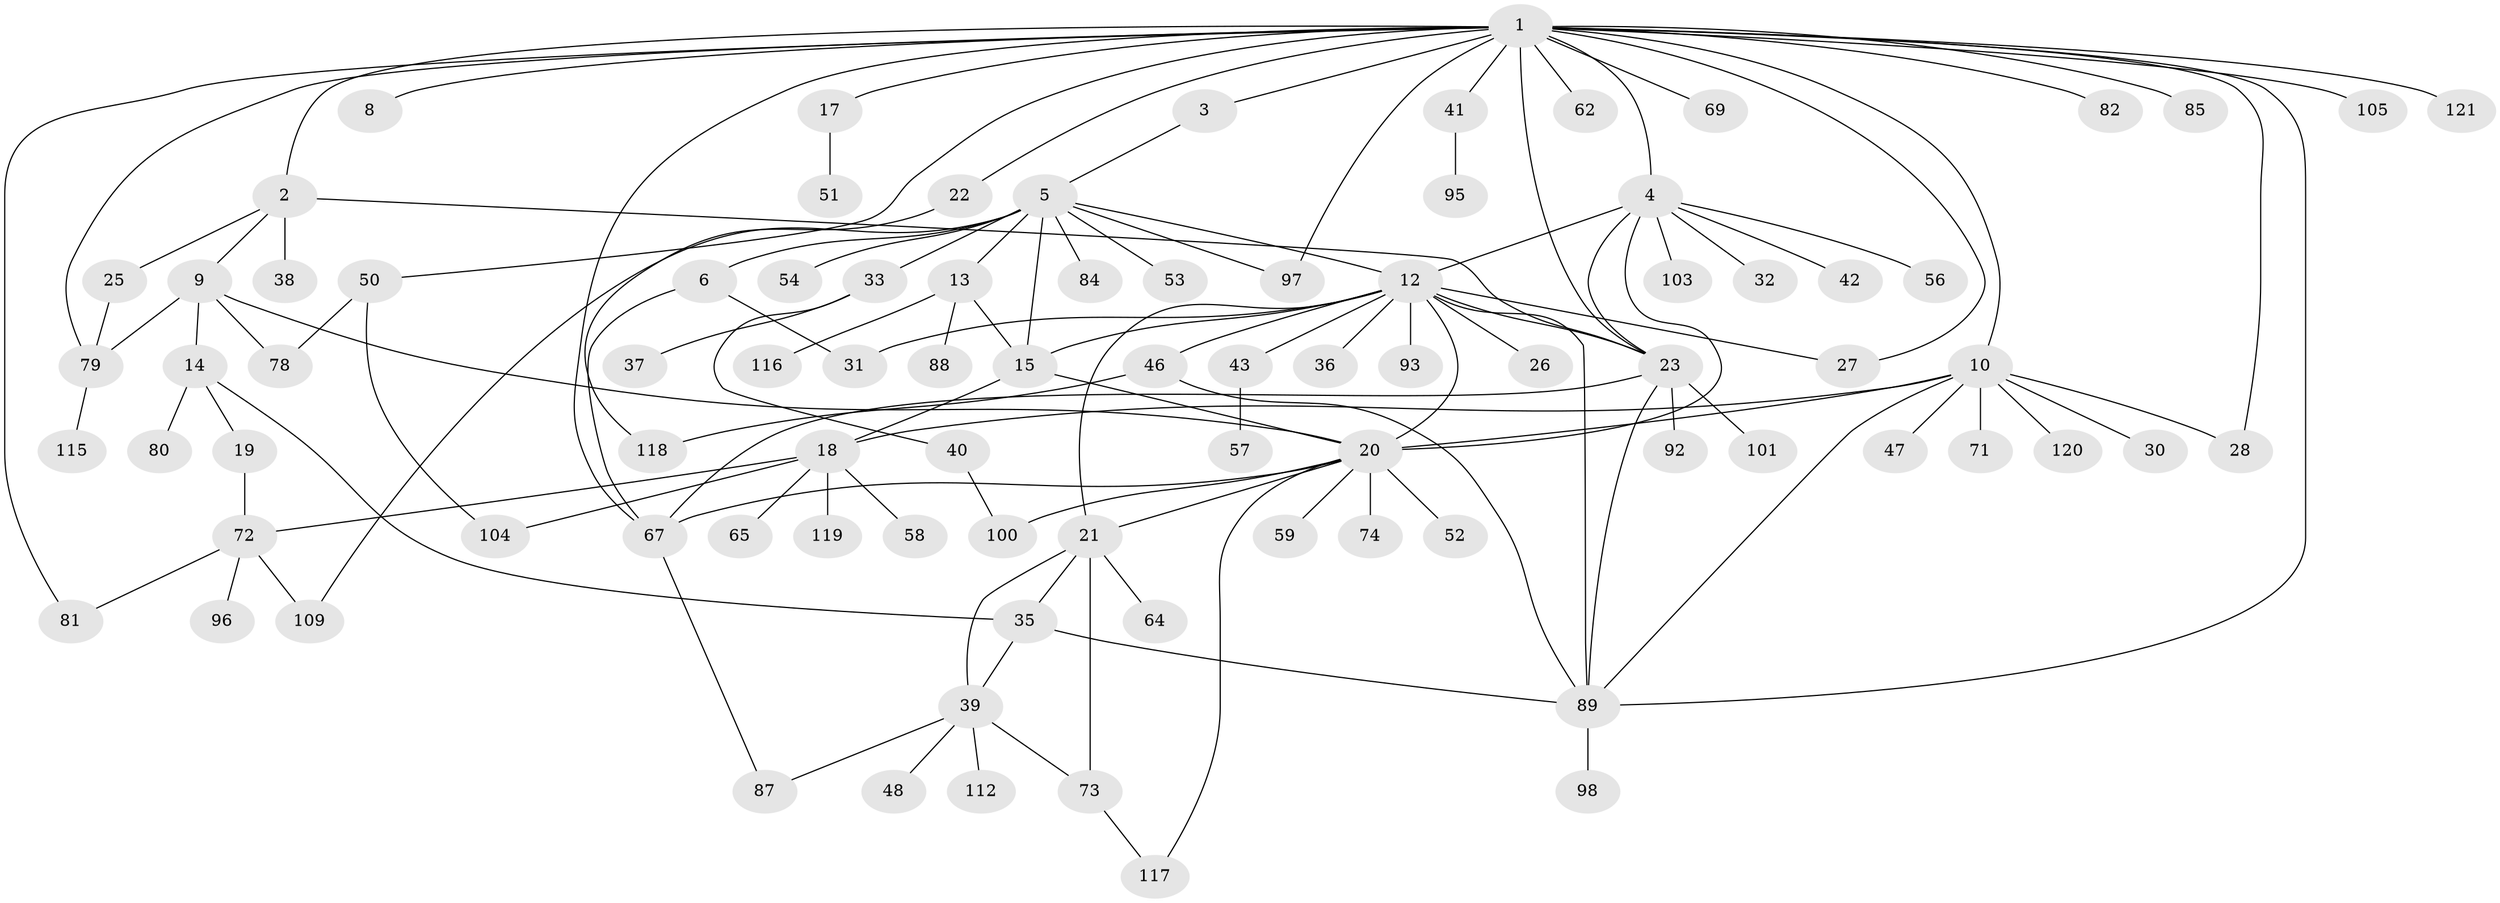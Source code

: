 // Generated by graph-tools (version 1.1) at 2025/51/02/27/25 19:51:53]
// undirected, 88 vertices, 125 edges
graph export_dot {
graph [start="1"]
  node [color=gray90,style=filled];
  1 [super="+7"];
  2 [super="+49"];
  3 [super="+106"];
  4 [super="+111"];
  5 [super="+11"];
  6 [super="+16"];
  8;
  9 [super="+29"];
  10 [super="+76"];
  12 [super="+60"];
  13 [super="+99"];
  14 [super="+113"];
  15 [super="+63"];
  17;
  18 [super="+55"];
  19;
  20 [super="+24"];
  21 [super="+34"];
  22 [super="+86"];
  23 [super="+61"];
  25 [super="+70"];
  26;
  27 [super="+66"];
  28;
  30 [super="+107"];
  31 [super="+45"];
  32;
  33;
  35 [super="+44"];
  36;
  37;
  38;
  39 [super="+94"];
  40 [super="+77"];
  41;
  42 [super="+68"];
  43;
  46 [super="+75"];
  47;
  48;
  50;
  51;
  52;
  53;
  54;
  56;
  57;
  58;
  59;
  62;
  64;
  65 [super="+114"];
  67 [super="+91"];
  69 [super="+90"];
  71;
  72 [super="+83"];
  73;
  74;
  78 [super="+102"];
  79;
  80;
  81;
  82;
  84;
  85;
  87;
  88;
  89 [super="+108"];
  92;
  93;
  95;
  96 [super="+110"];
  97;
  98;
  100;
  101;
  103;
  104;
  105;
  109;
  112;
  115;
  116;
  117;
  118;
  119;
  120;
  121;
  1 -- 2;
  1 -- 3;
  1 -- 4;
  1 -- 8;
  1 -- 22;
  1 -- 28;
  1 -- 41;
  1 -- 50;
  1 -- 62;
  1 -- 69;
  1 -- 79;
  1 -- 81;
  1 -- 85;
  1 -- 89;
  1 -- 97;
  1 -- 105;
  1 -- 121;
  1 -- 17;
  1 -- 67;
  1 -- 82;
  1 -- 10;
  1 -- 27;
  1 -- 23;
  2 -- 9;
  2 -- 25;
  2 -- 38;
  2 -- 23;
  3 -- 5;
  4 -- 20 [weight=2];
  4 -- 32;
  4 -- 42;
  4 -- 56;
  4 -- 103;
  4 -- 12;
  4 -- 23;
  5 -- 6;
  5 -- 12;
  5 -- 15;
  5 -- 33;
  5 -- 54;
  5 -- 84;
  5 -- 97;
  5 -- 109;
  5 -- 13;
  5 -- 53;
  6 -- 31;
  6 -- 67;
  9 -- 14;
  9 -- 79;
  9 -- 20;
  9 -- 78;
  10 -- 18;
  10 -- 28;
  10 -- 30;
  10 -- 47;
  10 -- 71;
  10 -- 120;
  10 -- 20;
  10 -- 89;
  12 -- 20 [weight=3];
  12 -- 21;
  12 -- 23;
  12 -- 26;
  12 -- 27;
  12 -- 36;
  12 -- 43;
  12 -- 46;
  12 -- 89;
  12 -- 93;
  12 -- 31;
  12 -- 15;
  13 -- 15;
  13 -- 88;
  13 -- 116;
  14 -- 19;
  14 -- 35;
  14 -- 80;
  15 -- 20;
  15 -- 18;
  17 -- 51;
  18 -- 65;
  18 -- 119;
  18 -- 72;
  18 -- 58;
  18 -- 104;
  19 -- 72;
  20 -- 52;
  20 -- 59;
  20 -- 67;
  20 -- 74;
  20 -- 100;
  20 -- 117;
  20 -- 21;
  21 -- 73;
  21 -- 64;
  21 -- 35;
  21 -- 39;
  22 -- 118;
  23 -- 92;
  23 -- 67;
  23 -- 89;
  23 -- 101;
  25 -- 79;
  33 -- 37;
  33 -- 40;
  35 -- 39;
  35 -- 89;
  39 -- 48;
  39 -- 73;
  39 -- 87;
  39 -- 112;
  40 -- 100;
  41 -- 95;
  43 -- 57;
  46 -- 89;
  46 -- 118;
  50 -- 78;
  50 -- 104;
  67 -- 87;
  72 -- 81;
  72 -- 109;
  72 -- 96;
  73 -- 117;
  79 -- 115;
  89 -- 98;
}
